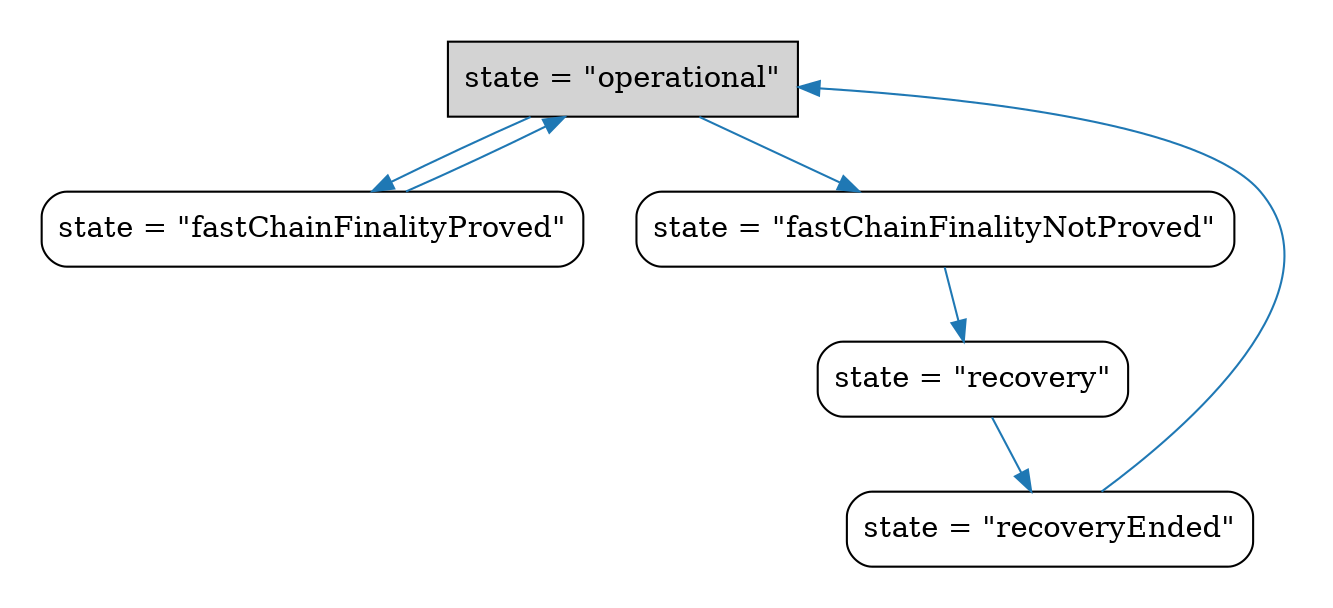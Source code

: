 strict digraph DiskGraph {
node [shape=box,style=rounded]
edge [colorscheme="paired12"]
nodesep=0.35;
subgraph cluster_graph {
color="white";
-8857019723714639812 [label="state = \"operational\"",style = filled]
-8857019723714639812 -> 4466091959303920822 [label="",color="2",fontcolor="2"];
4466091959303920822 [label="state = \"fastChainFinalityProved\"",tooltip="state = \"fastChainFinalityProved\""];
-8857019723714639812 -> 5376352793141087770 [label="",color="2",fontcolor="2"];
5376352793141087770 [label="state = \"fastChainFinalityNotProved\"",tooltip="state = \"fastChainFinalityNotProved\""];
4466091959303920822 -> -8857019723714639812 [label="",color="2",fontcolor="2"];
5376352793141087770 -> -3097599280067440227 [label="",color="2",fontcolor="2"];
-3097599280067440227 [label="state = \"recovery\"",tooltip="state = \"recovery\""];
-3097599280067440227 -> -1367225398818136591 [label="",color="2",fontcolor="2"];
-1367225398818136591 [label="state = \"recoveryEnded\"",tooltip="state = \"recoveryEnded\""];
-1367225398818136591 -> -8857019723714639812 [label="",color="2",fontcolor="2"];
{rank = same; -8857019723714639812;}
{rank = same; 4466091959303920822;5376352793141087770;}
{rank = same; -3097599280067440227;}
{rank = same; -1367225398818136591;}
}
}